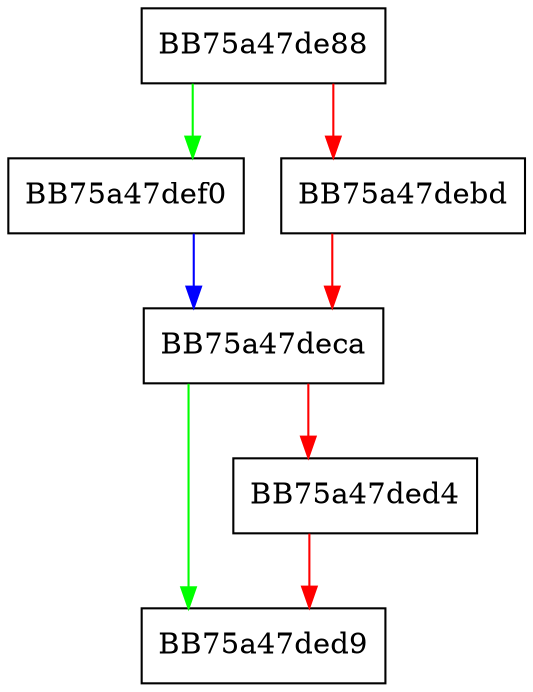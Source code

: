 digraph _release_model {
  node [shape="box"];
  graph [splines=ortho];
  BB75a47de88 -> BB75a47def0 [color="green"];
  BB75a47de88 -> BB75a47debd [color="red"];
  BB75a47debd -> BB75a47deca [color="red"];
  BB75a47deca -> BB75a47ded9 [color="green"];
  BB75a47deca -> BB75a47ded4 [color="red"];
  BB75a47ded4 -> BB75a47ded9 [color="red"];
  BB75a47def0 -> BB75a47deca [color="blue"];
}